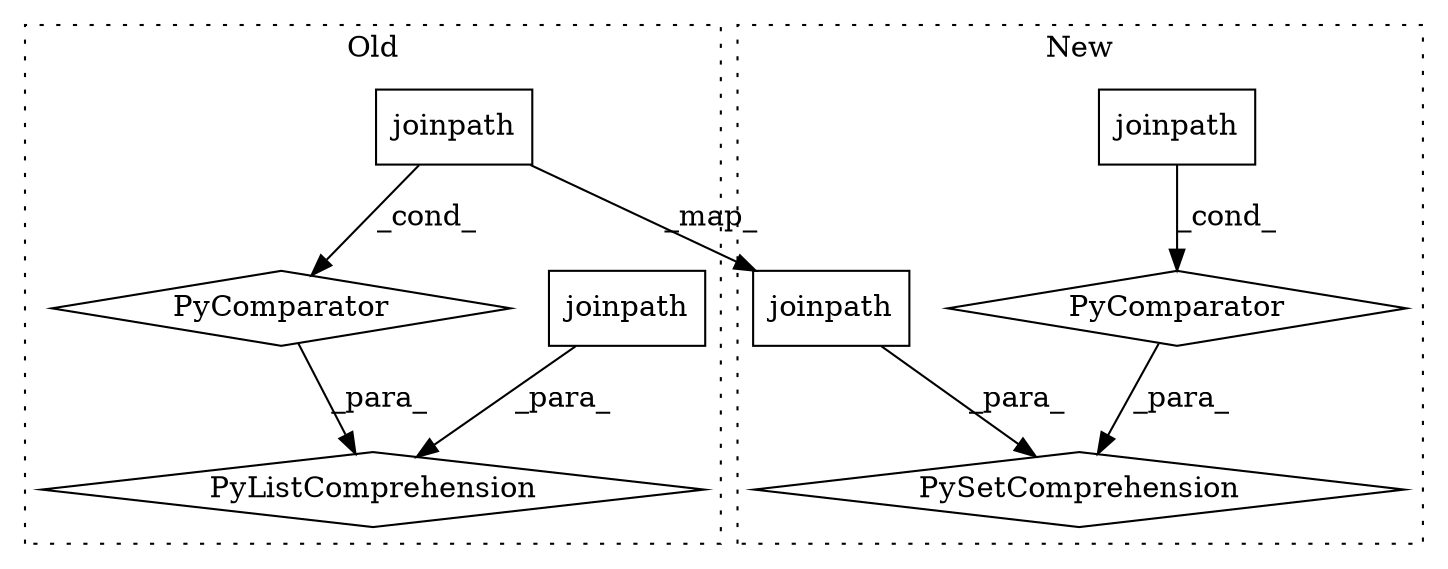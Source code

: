 digraph G {
subgraph cluster0 {
1 [label="joinpath" a="32" s="9132,9142" l="9,1" shape="box"];
4 [label="PyListComprehension" a="109" s="9121" l="233" shape="diamond"];
5 [label="PyComparator" a="113" s="9326" l="20" shape="diamond"];
7 [label="joinpath" a="32" s="9132,9142" l="9,1" shape="box"];
label = "Old";
style="dotted";
}
subgraph cluster1 {
2 [label="joinpath" a="32" s="9135,9145" l="9,1" shape="box"];
3 [label="PyComparator" a="113" s="9247" l="36" shape="diamond"];
6 [label="PySetComprehension" a="111" s="9124" l="248" shape="diamond"];
8 [label="joinpath" a="32" s="9135,9145" l="9,1" shape="box"];
label = "New";
style="dotted";
}
1 -> 4 [label="_para_"];
2 -> 3 [label="_cond_"];
3 -> 6 [label="_para_"];
5 -> 4 [label="_para_"];
7 -> 5 [label="_cond_"];
7 -> 8 [label="_map_"];
8 -> 6 [label="_para_"];
}